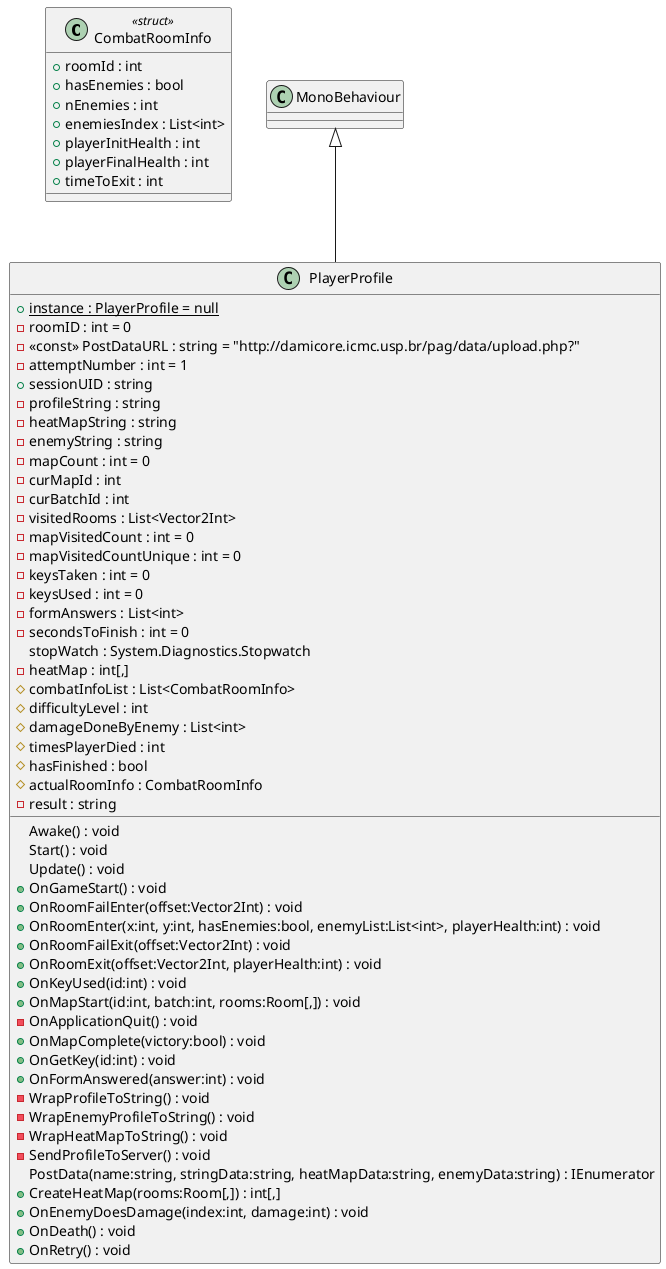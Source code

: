 @startuml
class CombatRoomInfo <<struct>> {
    + roomId : int
    + hasEnemies : bool
    + nEnemies : int
    + enemiesIndex : List<int>
    + playerInitHealth : int
    + playerFinalHealth : int
    + timeToExit : int
}
class PlayerProfile {
    + {static} instance : PlayerProfile = null
    - roomID : int = 0
    - <<const>> PostDataURL : string = "http://damicore.icmc.usp.br/pag/data/upload.php?"
    - attemptNumber : int = 1
    + sessionUID : string
    - profileString : string
    - heatMapString : string
    - enemyString : string
    - mapCount : int = 0
    - curMapId : int
    - curBatchId : int
    - visitedRooms : List<Vector2Int>
    - mapVisitedCount : int = 0
    - mapVisitedCountUnique : int = 0
    - keysTaken : int = 0
    - keysUsed : int = 0
    - formAnswers : List<int>
    - secondsToFinish : int = 0
    stopWatch : System.Diagnostics.Stopwatch
    - heatMap : int[,]
    # combatInfoList : List<CombatRoomInfo>
    # difficultyLevel : int
    # damageDoneByEnemy : List<int>
    # timesPlayerDied : int
    # hasFinished : bool
    # actualRoomInfo : CombatRoomInfo
    - result : string
    Awake() : void
    Start() : void
    Update() : void
    + OnGameStart() : void
    + OnRoomFailEnter(offset:Vector2Int) : void
    + OnRoomEnter(x:int, y:int, hasEnemies:bool, enemyList:List<int>, playerHealth:int) : void
    + OnRoomFailExit(offset:Vector2Int) : void
    + OnRoomExit(offset:Vector2Int, playerHealth:int) : void
    + OnKeyUsed(id:int) : void
    + OnMapStart(id:int, batch:int, rooms:Room[,]) : void
    - OnApplicationQuit() : void
    + OnMapComplete(victory:bool) : void
    + OnGetKey(id:int) : void
    + OnFormAnswered(answer:int) : void
    - WrapProfileToString() : void
    - WrapEnemyProfileToString() : void
    - WrapHeatMapToString() : void
    - SendProfileToServer() : void
    PostData(name:string, stringData:string, heatMapData:string, enemyData:string) : IEnumerator
    + CreateHeatMap(rooms:Room[,]) : int[,]
    + OnEnemyDoesDamage(index:int, damage:int) : void
    + OnDeath() : void
    + OnRetry() : void
}
MonoBehaviour <|-- PlayerProfile
@enduml
